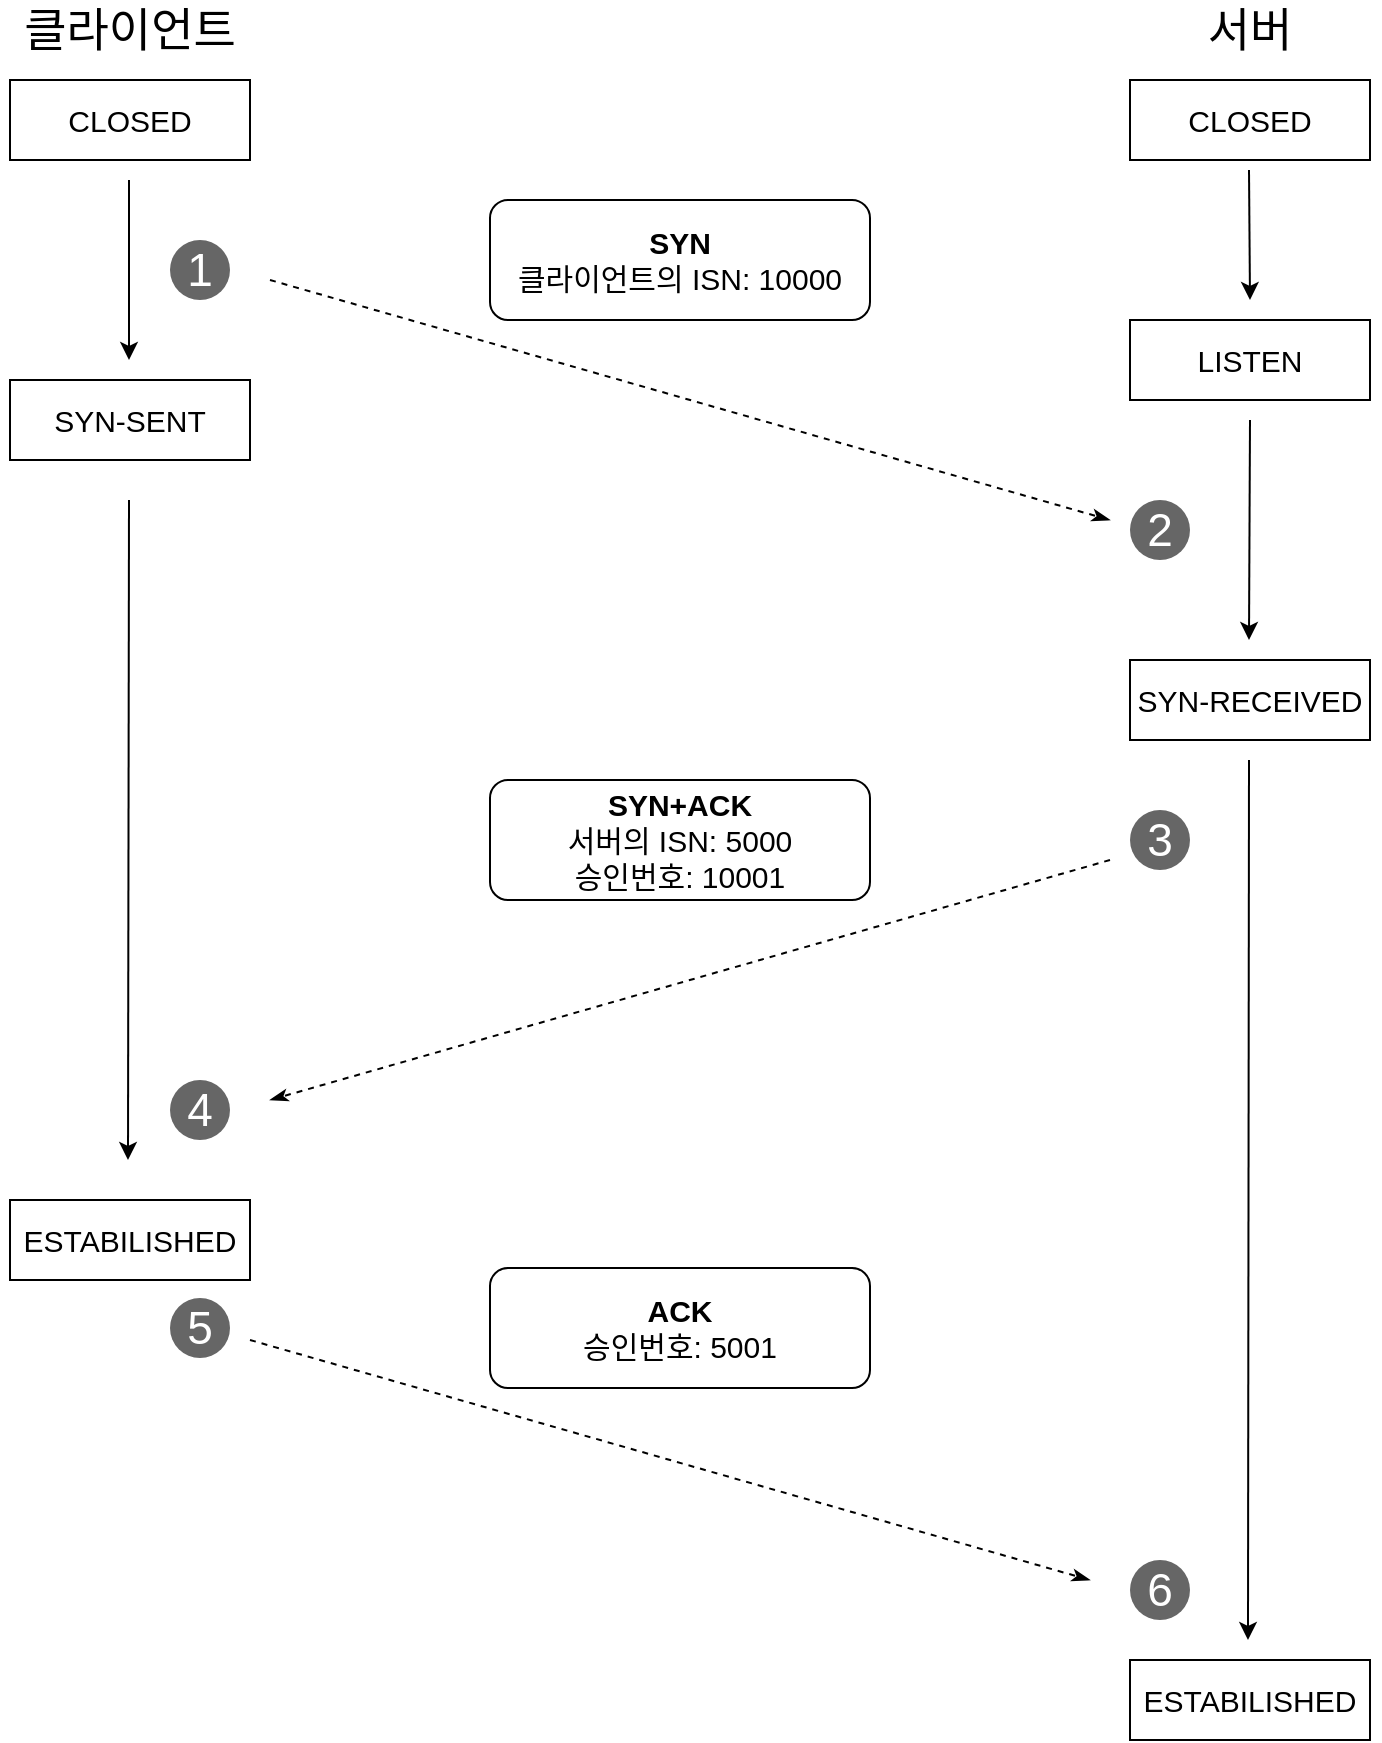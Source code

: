 <mxfile version="20.8.16" type="device"><diagram name="페이지-1" id="LnWRbA3kTHKsIfqDj4sa"><mxGraphModel dx="2074" dy="1214" grid="1" gridSize="10" guides="1" tooltips="1" connect="1" arrows="1" fold="1" page="1" pageScale="1" pageWidth="1600" pageHeight="900" math="0" shadow="0"><root><mxCell id="0"/><mxCell id="1" parent="0"/><mxCell id="jDHah8aCM9ttGjK4zwbD-1" value="CLOSED" style="rounded=0;whiteSpace=wrap;html=1;fontSize=15;" parent="1" vertex="1"><mxGeometry x="450" y="70" width="120" height="40" as="geometry"/></mxCell><mxCell id="jDHah8aCM9ttGjK4zwbD-2" value="SYN-SENT" style="rounded=0;whiteSpace=wrap;html=1;fontSize=15;" parent="1" vertex="1"><mxGeometry x="450" y="220" width="120" height="40" as="geometry"/></mxCell><mxCell id="jDHah8aCM9ttGjK4zwbD-3" value="ESTABILISHED" style="rounded=0;whiteSpace=wrap;html=1;fontSize=15;" parent="1" vertex="1"><mxGeometry x="450" y="630" width="120" height="40" as="geometry"/></mxCell><mxCell id="jDHah8aCM9ttGjK4zwbD-4" value="CLOSED" style="rounded=0;whiteSpace=wrap;html=1;fontSize=15;" parent="1" vertex="1"><mxGeometry x="1010" y="70" width="120" height="40" as="geometry"/></mxCell><mxCell id="jDHah8aCM9ttGjK4zwbD-5" value="LISTEN" style="rounded=0;whiteSpace=wrap;html=1;fontSize=15;" parent="1" vertex="1"><mxGeometry x="1010" y="190" width="120" height="40" as="geometry"/></mxCell><mxCell id="jDHah8aCM9ttGjK4zwbD-6" value="SYN-RECEIVED" style="rounded=0;whiteSpace=wrap;html=1;fontSize=15;" parent="1" vertex="1"><mxGeometry x="1010" y="360" width="120" height="40" as="geometry"/></mxCell><mxCell id="jDHah8aCM9ttGjK4zwbD-7" value="ESTABILISHED" style="rounded=0;whiteSpace=wrap;html=1;fontSize=15;" parent="1" vertex="1"><mxGeometry x="1010" y="860" width="120" height="40" as="geometry"/></mxCell><mxCell id="jDHah8aCM9ttGjK4zwbD-9" value="" style="endArrow=classic;html=1;rounded=0;fontSize=15;" parent="1" edge="1"><mxGeometry width="50" height="50" relative="1" as="geometry"><mxPoint x="509.5" y="120" as="sourcePoint"/><mxPoint x="509.5" y="210" as="targetPoint"/></mxGeometry></mxCell><mxCell id="jDHah8aCM9ttGjK4zwbD-10" value="" style="endArrow=classicThin;html=1;rounded=0;dashed=1;endFill=1;fontSize=15;" parent="1" edge="1"><mxGeometry width="50" height="50" relative="1" as="geometry"><mxPoint x="580" y="170" as="sourcePoint"/><mxPoint x="1000" y="290" as="targetPoint"/></mxGeometry></mxCell><mxCell id="jDHah8aCM9ttGjK4zwbD-11" value="&lt;b style=&quot;font-size: 15px;&quot;&gt;SYN&lt;/b&gt;&lt;br style=&quot;font-size: 15px;&quot;&gt;클라이언트의 ISN: 10000&lt;br style=&quot;font-size: 15px;&quot;&gt;" style="rounded=1;whiteSpace=wrap;html=1;fontSize=15;" parent="1" vertex="1"><mxGeometry x="690" y="130" width="190" height="60" as="geometry"/></mxCell><mxCell id="jDHah8aCM9ttGjK4zwbD-12" value="" style="endArrow=classic;html=1;rounded=0;fontSize=15;" parent="1" edge="1"><mxGeometry width="50" height="50" relative="1" as="geometry"><mxPoint x="509.5" y="280" as="sourcePoint"/><mxPoint x="509" y="610" as="targetPoint"/></mxGeometry></mxCell><mxCell id="jDHah8aCM9ttGjK4zwbD-13" value="" style="endArrow=classic;html=1;rounded=0;fontSize=15;" parent="1" edge="1"><mxGeometry width="50" height="50" relative="1" as="geometry"><mxPoint x="1069.5" y="115" as="sourcePoint"/><mxPoint x="1070" y="180" as="targetPoint"/></mxGeometry></mxCell><mxCell id="jDHah8aCM9ttGjK4zwbD-14" value="" style="endArrow=classic;html=1;rounded=0;fontSize=15;" parent="1" edge="1"><mxGeometry width="50" height="50" relative="1" as="geometry"><mxPoint x="1070" y="240" as="sourcePoint"/><mxPoint x="1069.5" y="350" as="targetPoint"/></mxGeometry></mxCell><mxCell id="jDHah8aCM9ttGjK4zwbD-15" value="" style="endArrow=classic;html=1;rounded=0;fontSize=15;" parent="1" edge="1"><mxGeometry width="50" height="50" relative="1" as="geometry"><mxPoint x="1069.5" y="410" as="sourcePoint"/><mxPoint x="1069" y="850" as="targetPoint"/></mxGeometry></mxCell><mxCell id="jDHah8aCM9ttGjK4zwbD-16" value="" style="endArrow=classicThin;html=1;rounded=0;dashed=1;endFill=1;fontSize=15;" parent="1" edge="1"><mxGeometry width="50" height="50" relative="1" as="geometry"><mxPoint x="1000" y="460" as="sourcePoint"/><mxPoint x="580" y="580" as="targetPoint"/></mxGeometry></mxCell><mxCell id="jDHah8aCM9ttGjK4zwbD-17" value="" style="endArrow=classicThin;html=1;rounded=0;dashed=1;endFill=1;fontSize=15;" parent="1" edge="1"><mxGeometry width="50" height="50" relative="1" as="geometry"><mxPoint x="570" y="700" as="sourcePoint"/><mxPoint x="990" y="820" as="targetPoint"/></mxGeometry></mxCell><mxCell id="jDHah8aCM9ttGjK4zwbD-18" value="&lt;b style=&quot;font-size: 15px;&quot;&gt;SYN+ACK&lt;br style=&quot;font-size: 15px;&quot;&gt;&lt;/b&gt;서버의 ISN: 5000&lt;br style=&quot;font-size: 15px;&quot;&gt;승인번호: 10001" style="rounded=1;whiteSpace=wrap;html=1;fontSize=15;" parent="1" vertex="1"><mxGeometry x="690" y="420" width="190" height="60" as="geometry"/></mxCell><mxCell id="jDHah8aCM9ttGjK4zwbD-19" value="&lt;b style=&quot;font-size: 15px;&quot;&gt;ACK&lt;br style=&quot;font-size: 15px;&quot;&gt;&lt;/b&gt;승인번호: 5001" style="rounded=1;whiteSpace=wrap;html=1;fontSize=15;" parent="1" vertex="1"><mxGeometry x="690" y="664" width="190" height="60" as="geometry"/></mxCell><mxCell id="jDHah8aCM9ttGjK4zwbD-20" value="&lt;font style=&quot;font-size: 23px;&quot;&gt;1&lt;/font&gt;" style="ellipse;whiteSpace=wrap;html=1;aspect=fixed;fillColor=#666666;strokeColor=none;fontColor=#FFFFFF;" parent="1" vertex="1"><mxGeometry x="530" y="150" width="30" height="30" as="geometry"/></mxCell><mxCell id="jDHah8aCM9ttGjK4zwbD-21" value="&lt;font style=&quot;font-size: 23px;&quot;&gt;2&lt;/font&gt;" style="ellipse;whiteSpace=wrap;html=1;aspect=fixed;fillColor=#666666;strokeColor=none;fontColor=#FFFFFF;" parent="1" vertex="1"><mxGeometry x="1010" y="280" width="30" height="30" as="geometry"/></mxCell><mxCell id="jDHah8aCM9ttGjK4zwbD-22" value="&lt;font style=&quot;font-size: 23px;&quot;&gt;3&lt;/font&gt;" style="ellipse;whiteSpace=wrap;html=1;aspect=fixed;fillColor=#666666;strokeColor=none;fontColor=#FFFFFF;" parent="1" vertex="1"><mxGeometry x="1010" y="435" width="30" height="30" as="geometry"/></mxCell><mxCell id="jDHah8aCM9ttGjK4zwbD-23" value="&lt;font style=&quot;font-size: 23px;&quot;&gt;4&lt;/font&gt;" style="ellipse;whiteSpace=wrap;html=1;aspect=fixed;fillColor=#666666;strokeColor=none;fontColor=#FFFFFF;" parent="1" vertex="1"><mxGeometry x="530" y="570" width="30" height="30" as="geometry"/></mxCell><mxCell id="jDHah8aCM9ttGjK4zwbD-24" value="&lt;font style=&quot;font-size: 23px;&quot;&gt;5&lt;/font&gt;" style="ellipse;whiteSpace=wrap;html=1;aspect=fixed;fillColor=#666666;strokeColor=none;fontColor=#FFFFFF;" parent="1" vertex="1"><mxGeometry x="530" y="679" width="30" height="30" as="geometry"/></mxCell><mxCell id="jDHah8aCM9ttGjK4zwbD-25" value="&lt;font style=&quot;font-size: 23px;&quot;&gt;6&lt;/font&gt;" style="ellipse;whiteSpace=wrap;html=1;aspect=fixed;fillColor=#666666;strokeColor=none;fontColor=#FFFFFF;" parent="1" vertex="1"><mxGeometry x="1010" y="810" width="30" height="30" as="geometry"/></mxCell><mxCell id="WG6dH5x3mVsvqrpXzK7Y-3" value="클라이언트" style="text;html=1;strokeColor=none;fillColor=none;align=center;verticalAlign=middle;whiteSpace=wrap;rounded=0;fontSize=23;" vertex="1" parent="1"><mxGeometry x="445" y="30" width="130" height="30" as="geometry"/></mxCell><mxCell id="WG6dH5x3mVsvqrpXzK7Y-4" value="서버" style="text;html=1;strokeColor=none;fillColor=none;align=center;verticalAlign=middle;whiteSpace=wrap;rounded=0;fontSize=23;" vertex="1" parent="1"><mxGeometry x="1005" y="30" width="130" height="30" as="geometry"/></mxCell></root></mxGraphModel></diagram></mxfile>